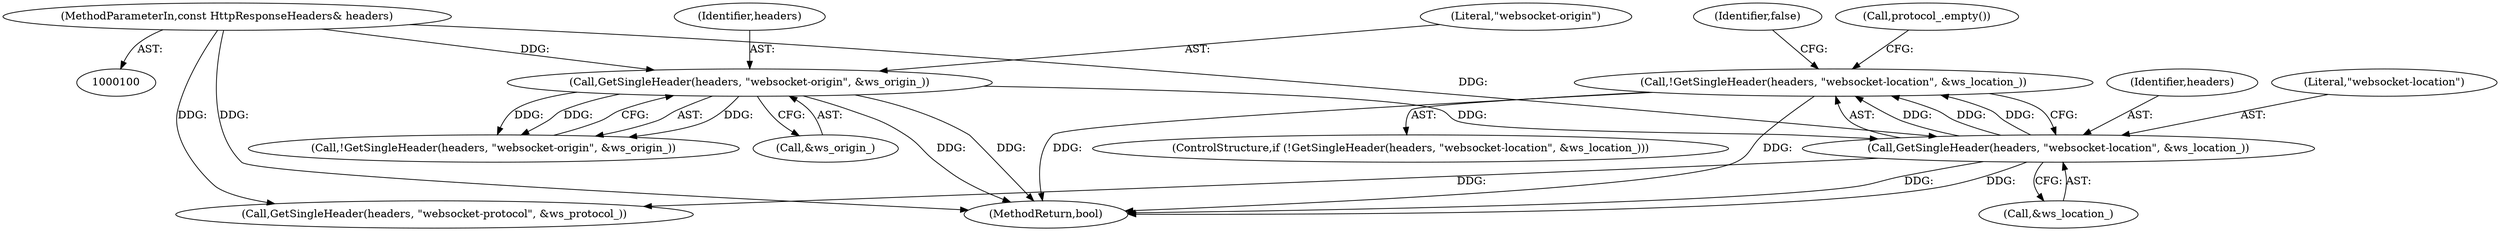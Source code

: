digraph "1_Chrome_511d0a0a31a54e0cc0f15cb1b977dc9f9b20f0d3_3@del" {
"1000113" [label="(Call,!GetSingleHeader(headers, \"websocket-location\", &ws_location_))"];
"1000114" [label="(Call,GetSingleHeader(headers, \"websocket-location\", &ws_location_))"];
"1000105" [label="(Call,GetSingleHeader(headers, \"websocket-origin\", &ws_origin_))"];
"1000101" [label="(MethodParameterIn,const HttpResponseHeaders& headers)"];
"1000120" [label="(Identifier,false)"];
"1000115" [label="(Identifier,headers)"];
"1000105" [label="(Call,GetSingleHeader(headers, \"websocket-origin\", &ws_origin_))"];
"1000101" [label="(MethodParameterIn,const HttpResponseHeaders& headers)"];
"1000117" [label="(Call,&ws_location_)"];
"1000107" [label="(Literal,\"websocket-origin\")"];
"1000114" [label="(Call,GetSingleHeader(headers, \"websocket-location\", &ws_location_))"];
"1000126" [label="(Call,GetSingleHeader(headers, \"websocket-protocol\", &ws_protocol_))"];
"1000106" [label="(Identifier,headers)"];
"1000135" [label="(MethodReturn,bool)"];
"1000104" [label="(Call,!GetSingleHeader(headers, \"websocket-origin\", &ws_origin_))"];
"1000108" [label="(Call,&ws_origin_)"];
"1000113" [label="(Call,!GetSingleHeader(headers, \"websocket-location\", &ws_location_))"];
"1000112" [label="(ControlStructure,if (!GetSingleHeader(headers, \"websocket-location\", &ws_location_)))"];
"1000116" [label="(Literal,\"websocket-location\")"];
"1000124" [label="(Call,protocol_.empty())"];
"1000113" -> "1000112"  [label="AST: "];
"1000113" -> "1000114"  [label="CFG: "];
"1000114" -> "1000113"  [label="AST: "];
"1000120" -> "1000113"  [label="CFG: "];
"1000124" -> "1000113"  [label="CFG: "];
"1000113" -> "1000135"  [label="DDG: "];
"1000113" -> "1000135"  [label="DDG: "];
"1000114" -> "1000113"  [label="DDG: "];
"1000114" -> "1000113"  [label="DDG: "];
"1000114" -> "1000113"  [label="DDG: "];
"1000114" -> "1000117"  [label="CFG: "];
"1000115" -> "1000114"  [label="AST: "];
"1000116" -> "1000114"  [label="AST: "];
"1000117" -> "1000114"  [label="AST: "];
"1000114" -> "1000135"  [label="DDG: "];
"1000114" -> "1000135"  [label="DDG: "];
"1000105" -> "1000114"  [label="DDG: "];
"1000101" -> "1000114"  [label="DDG: "];
"1000114" -> "1000126"  [label="DDG: "];
"1000105" -> "1000104"  [label="AST: "];
"1000105" -> "1000108"  [label="CFG: "];
"1000106" -> "1000105"  [label="AST: "];
"1000107" -> "1000105"  [label="AST: "];
"1000108" -> "1000105"  [label="AST: "];
"1000104" -> "1000105"  [label="CFG: "];
"1000105" -> "1000135"  [label="DDG: "];
"1000105" -> "1000135"  [label="DDG: "];
"1000105" -> "1000104"  [label="DDG: "];
"1000105" -> "1000104"  [label="DDG: "];
"1000105" -> "1000104"  [label="DDG: "];
"1000101" -> "1000105"  [label="DDG: "];
"1000101" -> "1000100"  [label="AST: "];
"1000101" -> "1000135"  [label="DDG: "];
"1000101" -> "1000126"  [label="DDG: "];
}
